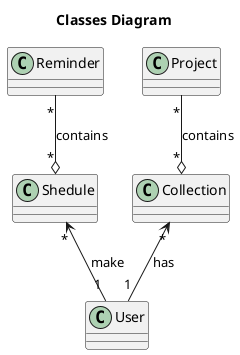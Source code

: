 @startuml
title Classes Diagram

Class User
Class Shedule
Class Collection
Class Project
Class Reminder

User"1" -up-> "*"Shedule : make
User"1" -up-> "*"Collection : has
Project"*" --o "*"Collection : contains
Reminder"*" --o "*"Shedule : contains
@enduml
